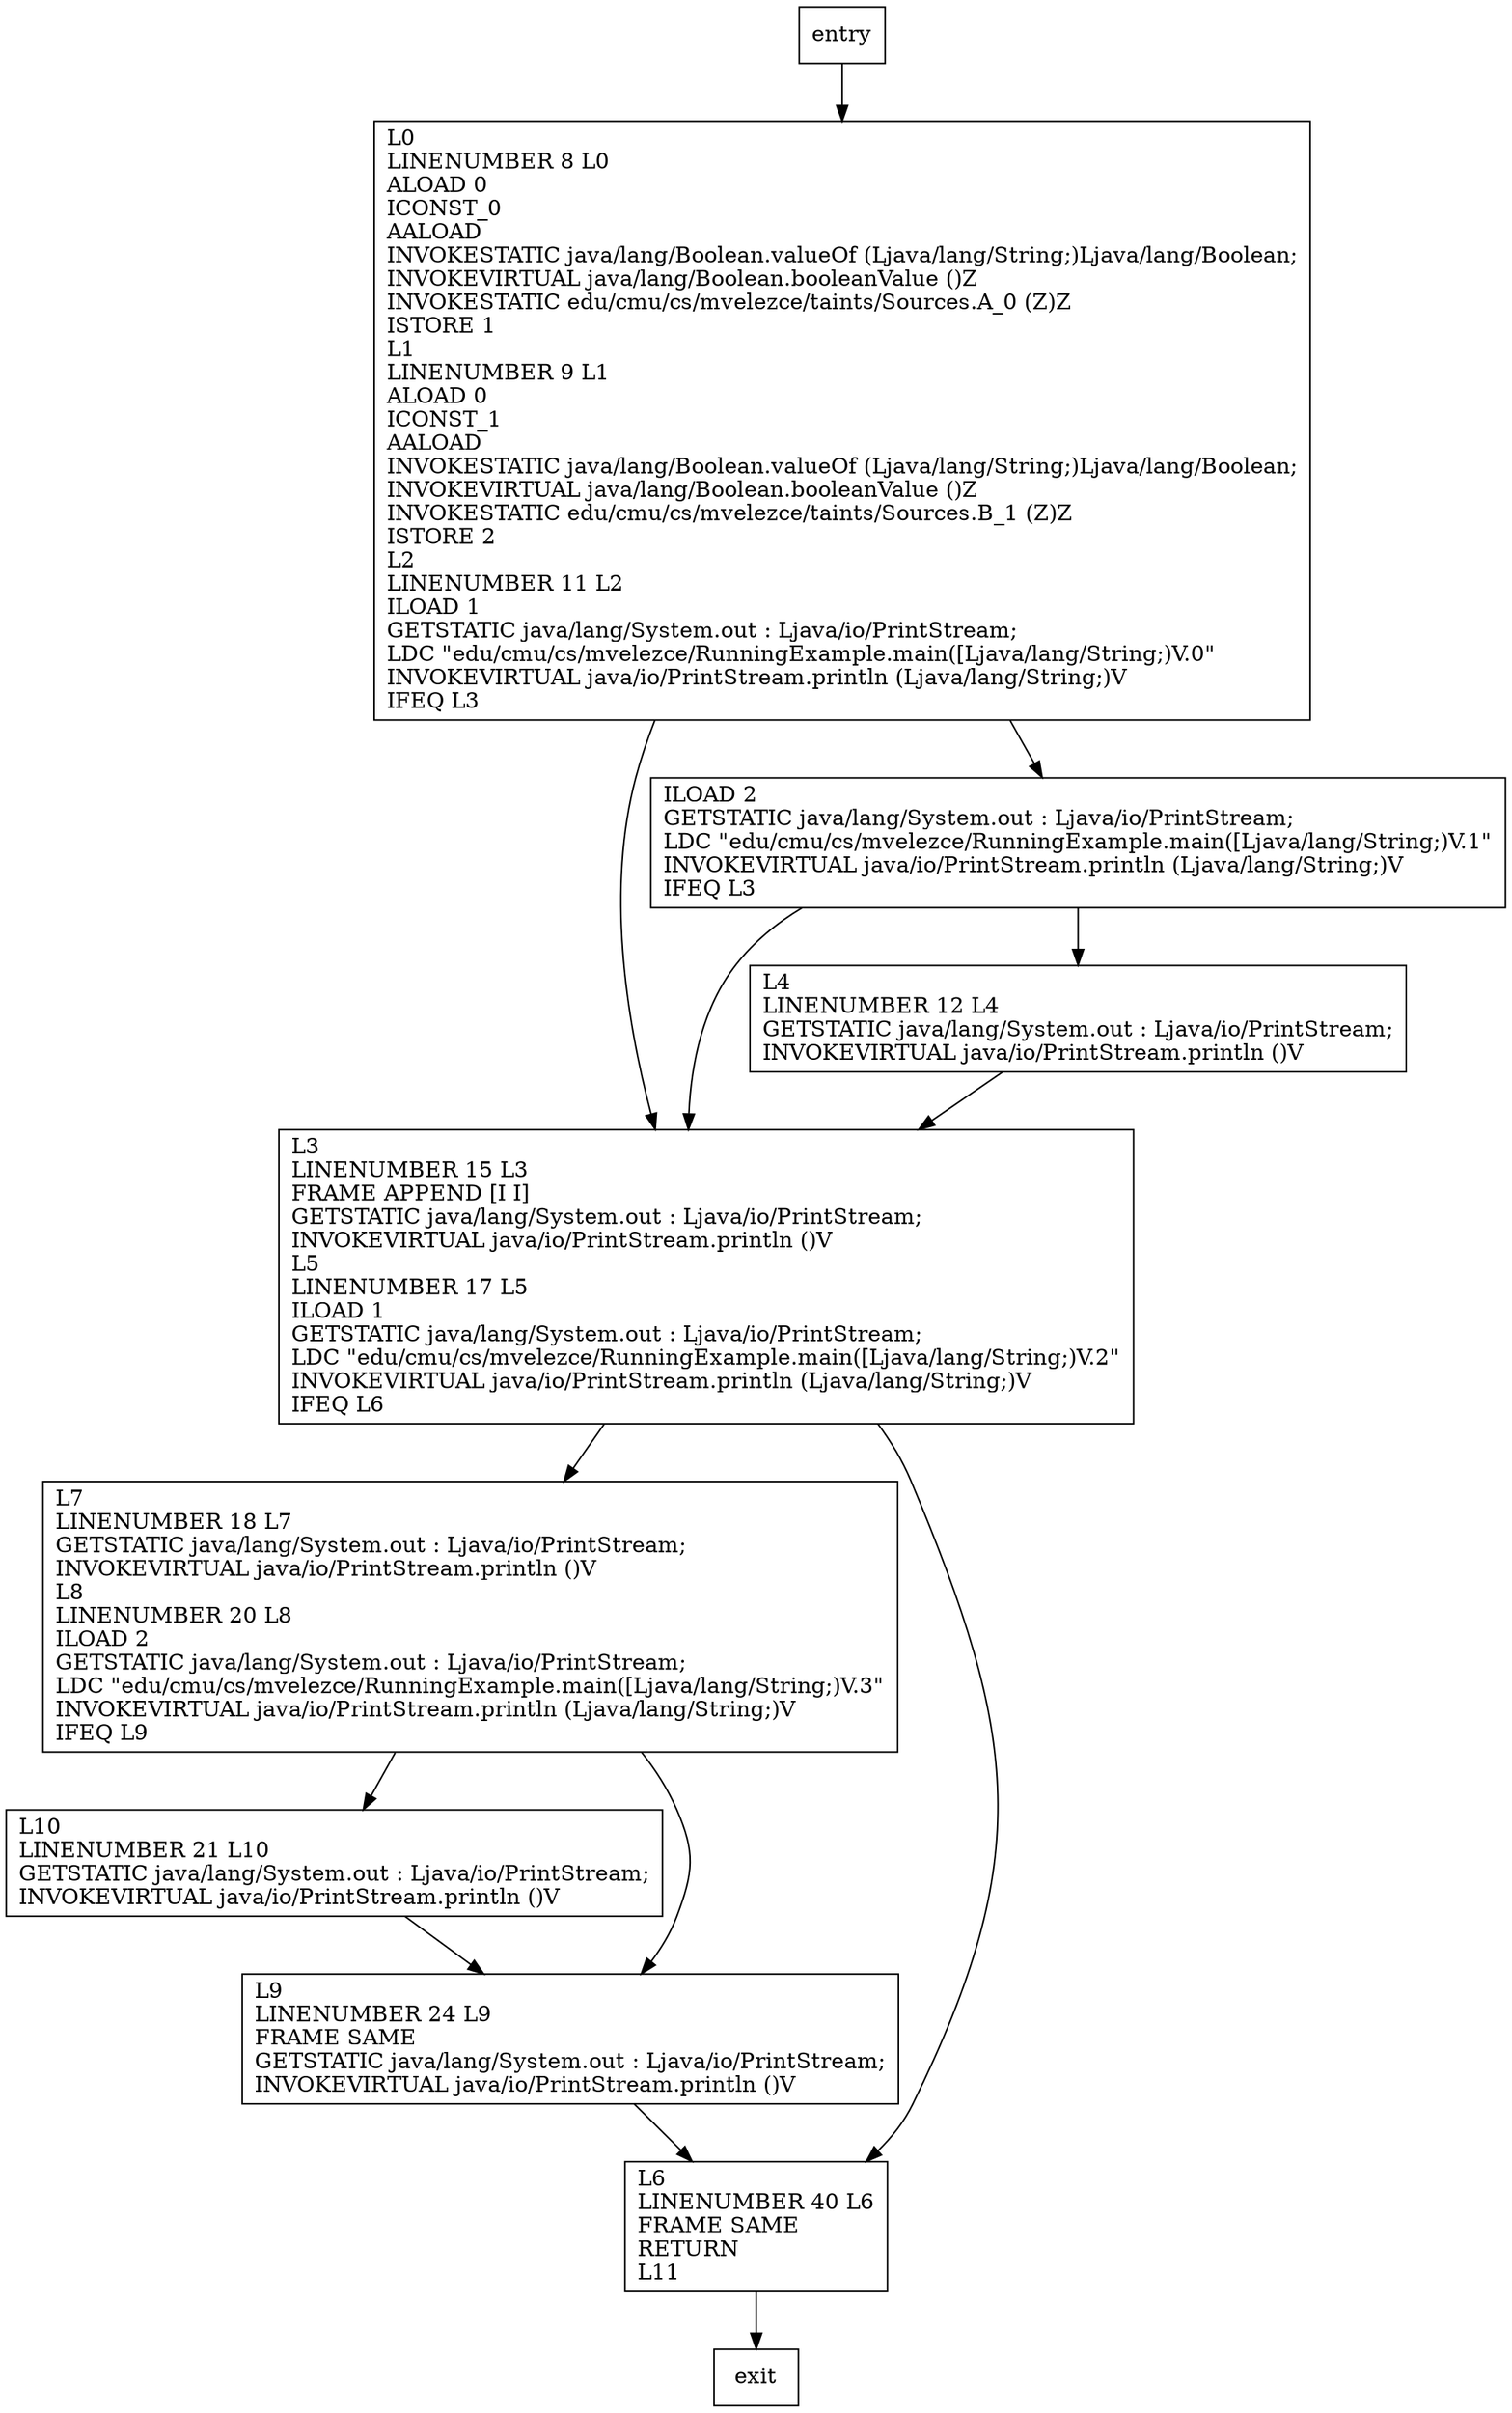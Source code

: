 digraph main {
node [shape=record];
1630521067 [label="L0\lLINENUMBER 8 L0\lALOAD 0\lICONST_0\lAALOAD\lINVOKESTATIC java/lang/Boolean.valueOf (Ljava/lang/String;)Ljava/lang/Boolean;\lINVOKEVIRTUAL java/lang/Boolean.booleanValue ()Z\lINVOKESTATIC edu/cmu/cs/mvelezce/taints/Sources.A_0 (Z)Z\lISTORE 1\lL1\lLINENUMBER 9 L1\lALOAD 0\lICONST_1\lAALOAD\lINVOKESTATIC java/lang/Boolean.valueOf (Ljava/lang/String;)Ljava/lang/Boolean;\lINVOKEVIRTUAL java/lang/Boolean.booleanValue ()Z\lINVOKESTATIC edu/cmu/cs/mvelezce/taints/Sources.B_1 (Z)Z\lISTORE 2\lL2\lLINENUMBER 11 L2\lILOAD 1\lGETSTATIC java/lang/System.out : Ljava/io/PrintStream;\lLDC \"edu/cmu/cs/mvelezce/RunningExample.main([Ljava/lang/String;)V.0\"\lINVOKEVIRTUAL java/io/PrintStream.println (Ljava/lang/String;)V\lIFEQ L3\l"];
274773041 [label="L3\lLINENUMBER 15 L3\lFRAME APPEND [I I]\lGETSTATIC java/lang/System.out : Ljava/io/PrintStream;\lINVOKEVIRTUAL java/io/PrintStream.println ()V\lL5\lLINENUMBER 17 L5\lILOAD 1\lGETSTATIC java/lang/System.out : Ljava/io/PrintStream;\lLDC \"edu/cmu/cs/mvelezce/RunningExample.main([Ljava/lang/String;)V.2\"\lINVOKEVIRTUAL java/io/PrintStream.println (Ljava/lang/String;)V\lIFEQ L6\l"];
242355057 [label="L7\lLINENUMBER 18 L7\lGETSTATIC java/lang/System.out : Ljava/io/PrintStream;\lINVOKEVIRTUAL java/io/PrintStream.println ()V\lL8\lLINENUMBER 20 L8\lILOAD 2\lGETSTATIC java/lang/System.out : Ljava/io/PrintStream;\lLDC \"edu/cmu/cs/mvelezce/RunningExample.main([Ljava/lang/String;)V.3\"\lINVOKEVIRTUAL java/io/PrintStream.println (Ljava/lang/String;)V\lIFEQ L9\l"];
292917034 [label="L4\lLINENUMBER 12 L4\lGETSTATIC java/lang/System.out : Ljava/io/PrintStream;\lINVOKEVIRTUAL java/io/PrintStream.println ()V\l"];
455538610 [label="L6\lLINENUMBER 40 L6\lFRAME SAME\lRETURN\lL11\l"];
1226622409 [label="L10\lLINENUMBER 21 L10\lGETSTATIC java/lang/System.out : Ljava/io/PrintStream;\lINVOKEVIRTUAL java/io/PrintStream.println ()V\l"];
1957502751 [label="L9\lLINENUMBER 24 L9\lFRAME SAME\lGETSTATIC java/lang/System.out : Ljava/io/PrintStream;\lINVOKEVIRTUAL java/io/PrintStream.println ()V\l"];
1629911510 [label="ILOAD 2\lGETSTATIC java/lang/System.out : Ljava/io/PrintStream;\lLDC \"edu/cmu/cs/mvelezce/RunningExample.main([Ljava/lang/String;)V.1\"\lINVOKEVIRTUAL java/io/PrintStream.println (Ljava/lang/String;)V\lIFEQ L3\l"];
entry;
exit;
entry -> 1630521067;
1630521067 -> 274773041;
1630521067 -> 1629911510;
274773041 -> 242355057;
274773041 -> 455538610;
242355057 -> 1226622409;
242355057 -> 1957502751;
292917034 -> 274773041;
455538610 -> exit;
1226622409 -> 1957502751;
1957502751 -> 455538610;
1629911510 -> 274773041;
1629911510 -> 292917034;
}
